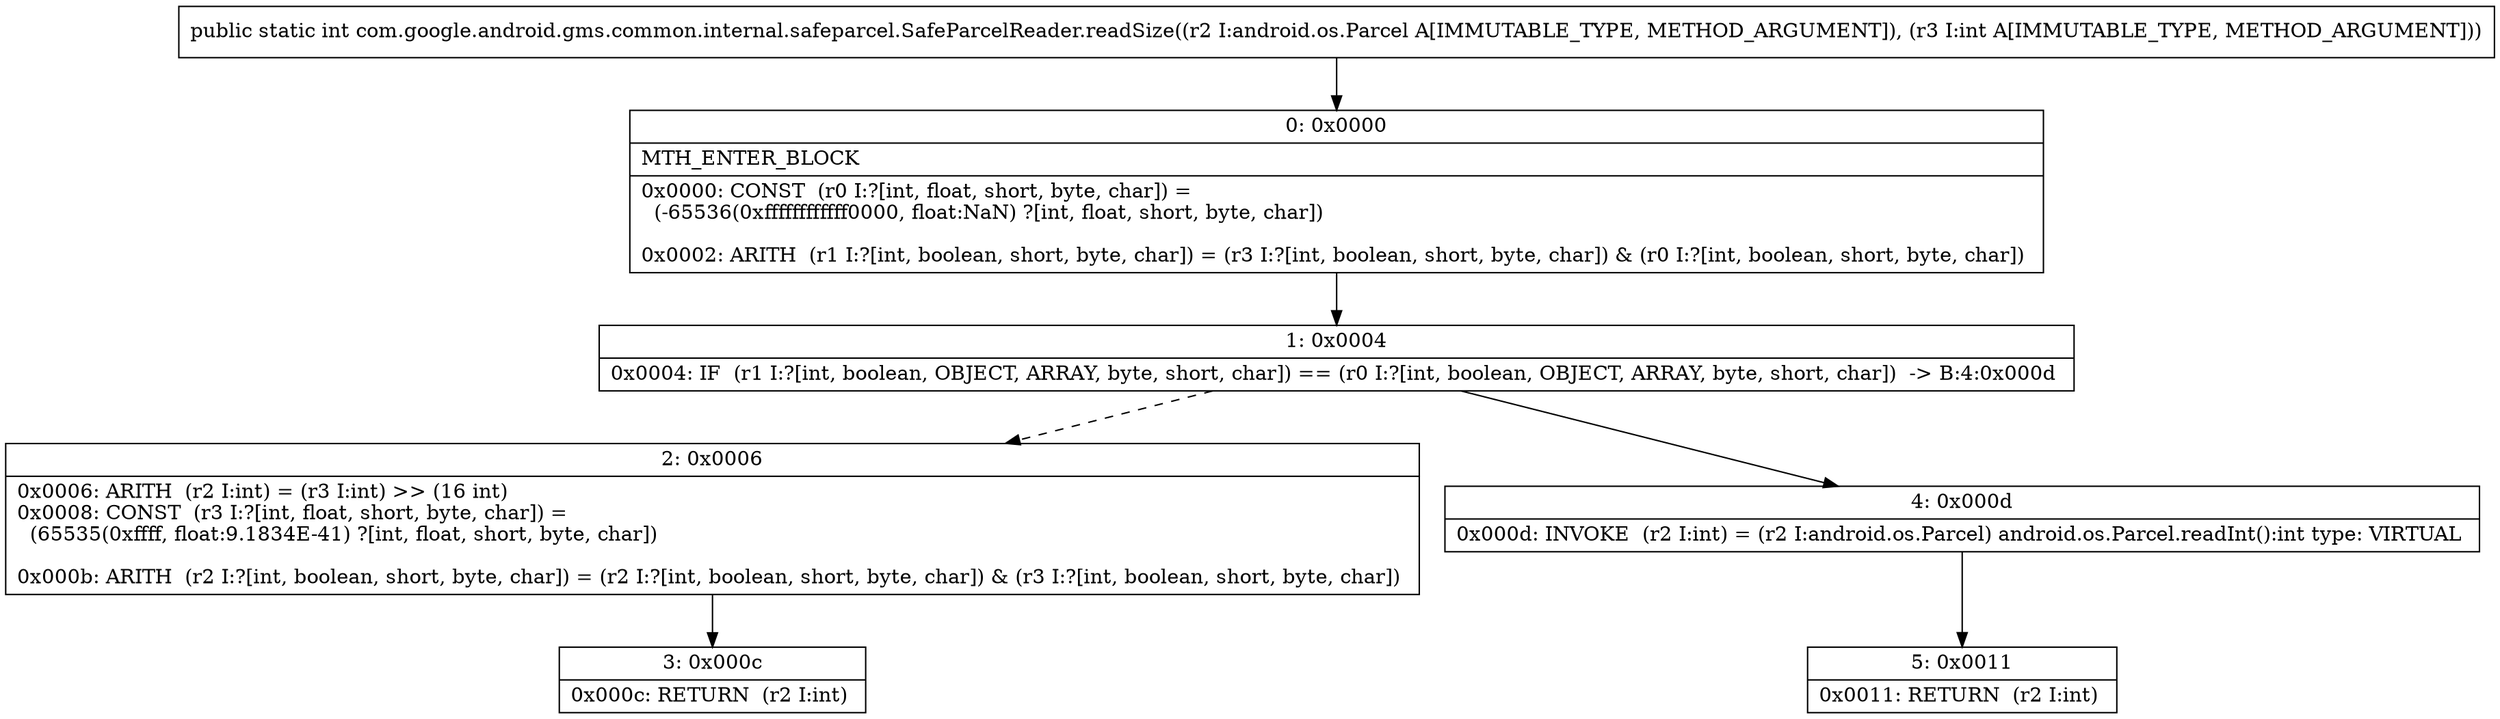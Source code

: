 digraph "CFG forcom.google.android.gms.common.internal.safeparcel.SafeParcelReader.readSize(Landroid\/os\/Parcel;I)I" {
Node_0 [shape=record,label="{0\:\ 0x0000|MTH_ENTER_BLOCK\l|0x0000: CONST  (r0 I:?[int, float, short, byte, char]) = \l  (\-65536(0xffffffffffff0000, float:NaN) ?[int, float, short, byte, char])\l \l0x0002: ARITH  (r1 I:?[int, boolean, short, byte, char]) = (r3 I:?[int, boolean, short, byte, char]) & (r0 I:?[int, boolean, short, byte, char]) \l}"];
Node_1 [shape=record,label="{1\:\ 0x0004|0x0004: IF  (r1 I:?[int, boolean, OBJECT, ARRAY, byte, short, char]) == (r0 I:?[int, boolean, OBJECT, ARRAY, byte, short, char])  \-\> B:4:0x000d \l}"];
Node_2 [shape=record,label="{2\:\ 0x0006|0x0006: ARITH  (r2 I:int) = (r3 I:int) \>\> (16 int) \l0x0008: CONST  (r3 I:?[int, float, short, byte, char]) = \l  (65535(0xffff, float:9.1834E\-41) ?[int, float, short, byte, char])\l \l0x000b: ARITH  (r2 I:?[int, boolean, short, byte, char]) = (r2 I:?[int, boolean, short, byte, char]) & (r3 I:?[int, boolean, short, byte, char]) \l}"];
Node_3 [shape=record,label="{3\:\ 0x000c|0x000c: RETURN  (r2 I:int) \l}"];
Node_4 [shape=record,label="{4\:\ 0x000d|0x000d: INVOKE  (r2 I:int) = (r2 I:android.os.Parcel) android.os.Parcel.readInt():int type: VIRTUAL \l}"];
Node_5 [shape=record,label="{5\:\ 0x0011|0x0011: RETURN  (r2 I:int) \l}"];
MethodNode[shape=record,label="{public static int com.google.android.gms.common.internal.safeparcel.SafeParcelReader.readSize((r2 I:android.os.Parcel A[IMMUTABLE_TYPE, METHOD_ARGUMENT]), (r3 I:int A[IMMUTABLE_TYPE, METHOD_ARGUMENT])) }"];
MethodNode -> Node_0;
Node_0 -> Node_1;
Node_1 -> Node_2[style=dashed];
Node_1 -> Node_4;
Node_2 -> Node_3;
Node_4 -> Node_5;
}

